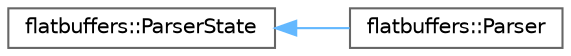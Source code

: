digraph "Graphical Class Hierarchy"
{
 // LATEX_PDF_SIZE
  bgcolor="transparent";
  edge [fontname=Helvetica,fontsize=10,labelfontname=Helvetica,labelfontsize=10];
  node [fontname=Helvetica,fontsize=10,shape=box,height=0.2,width=0.4];
  rankdir="LR";
  Node0 [id="Node000000",label="flatbuffers::ParserState",height=0.2,width=0.4,color="grey40", fillcolor="white", style="filled",URL="$structflatbuffers_1_1ParserState.html",tooltip=" "];
  Node0 -> Node1 [id="edge113_Node000000_Node000001",dir="back",color="steelblue1",style="solid",tooltip=" "];
  Node1 [id="Node000001",label="flatbuffers::Parser",height=0.2,width=0.4,color="grey40", fillcolor="white", style="filled",URL="$classflatbuffers_1_1Parser.html",tooltip=" "];
}
